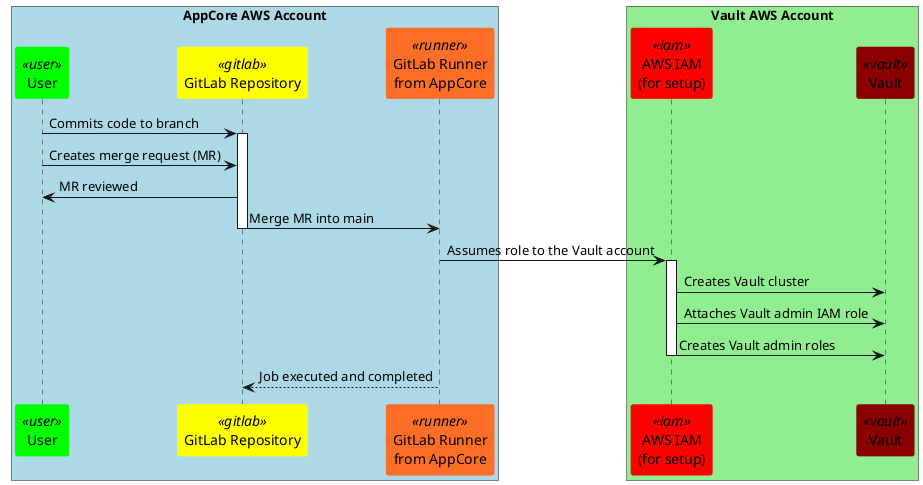 @startuml
!define USERCOLOR #00FF00
!define GITLABCOLOR #FFFF00
!define RUNNERCOLOR #FC6D26
!define IAMCOLOR #FF0000
!define VAULTCOLOR #8B0000

' Setting background and border colors for participants
skinparam ParticipantBackgroundColor AWSCOLOR
skinparam ParticipantBorderColor AWSCOLOR
skinparam ParticipantBackgroundColor<<user>> USERCOLOR
skinparam ParticipantBorderColor<<user>> USERCOLOR
skinparam ParticipantBackgroundColor<<gitlab>> GITLABCOLOR
skinparam ParticipantBorderColor<<gitlab>> GITLABCOLOR
skinparam ParticipantBackgroundColor<<runner>> RUNNERCOLOR
skinparam ParticipantBorderColor<<runner>> RUNNERCOLOR
skinparam ParticipantBackgroundColor<<iam>> IAMCOLOR
skinparam ParticipantBorderColor<<iam>> IAMCOLOR
skinparam ParticipantBackgroundColor<<vault>> VAULTCOLOR
skinparam ParticipantBorderColor<<vault>> VAULTCOLOR

' Define the boundary for AWS accounts
skinparam BoxPadding 10

box "AppCore AWS Account" #LightBlue
participant User <<user>>
participant "GitLab Repository" as Repo <<gitlab>>
participant "GitLab Runner\nfrom AppCore" as AppCoreRunner <<runner>>
end box

box "Vault AWS Account" #LightGreen
participant "AWS IAM\n(for setup)" as SetupIAM <<iam>>
participant Vault <<vault>>
end box

' User commits code to a branch and creates an MR
User -> Repo : Commits code to branch
activate Repo
User -> Repo : Creates merge request (MR)
Repo -> User : MR reviewed
Repo -> AppCoreRunner : Merge MR into main
deactivate Repo

' Environment setup runner actions
AppCoreRunner -> SetupIAM : Assumes role to the Vault account
activate SetupIAM
SetupIAM -> Vault : Creates Vault cluster
SetupIAM -> Vault : Attaches Vault admin IAM role
SetupIAM -> Vault : Creates Vault admin roles
deactivate SetupIAM

' Finalizing Phase 0
AppCoreRunner --> Repo : Job executed and completed
@enduml
